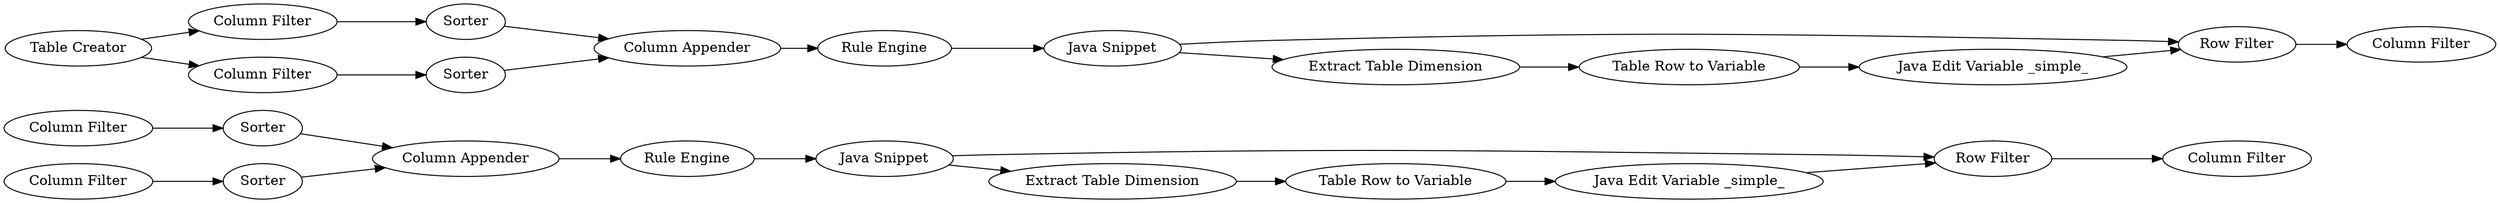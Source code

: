 digraph {
	29 -> 37
	31 -> 35
	2 -> 6
	28 -> 20
	39 -> 29
	8 -> 5
	27 -> 28
	33 -> 36
	35 -> 30
	6 -> 4
	30 -> 33
	4 -> 8
	32 -> 34
	21 -> 20
	26 -> 27
	34 -> 30
	20 -> 22
	37 -> 38
	21 -> 26
	36 -> 40
	5 -> 21
	2 -> 7
	36 -> 37
	40 -> 39
	7 -> 3
	3 -> 8
	27 [label="Table Row to Variable"]
	7 [label="Column Filter"]
	21 [label="Java Snippet"]
	26 [label="Extract Table Dimension"]
	8 [label="Column Appender"]
	3 [label=Sorter]
	31 [label="Column Filter"]
	6 [label="Column Filter"]
	30 [label="Column Appender"]
	22 [label="Column Filter"]
	28 [label="Java Edit Variable _simple_"]
	4 [label=Sorter]
	38 [label="Column Filter"]
	5 [label="Rule Engine"]
	20 [label="Row Filter"]
	35 [label=Sorter]
	34 [label=Sorter]
	29 [label="Java Edit Variable _simple_"]
	36 [label="Java Snippet"]
	40 [label="Extract Table Dimension"]
	39 [label="Table Row to Variable"]
	33 [label="Rule Engine"]
	32 [label="Column Filter"]
	2 [label="Table Creator"]
	37 [label="Row Filter"]
	rankdir=LR
}
